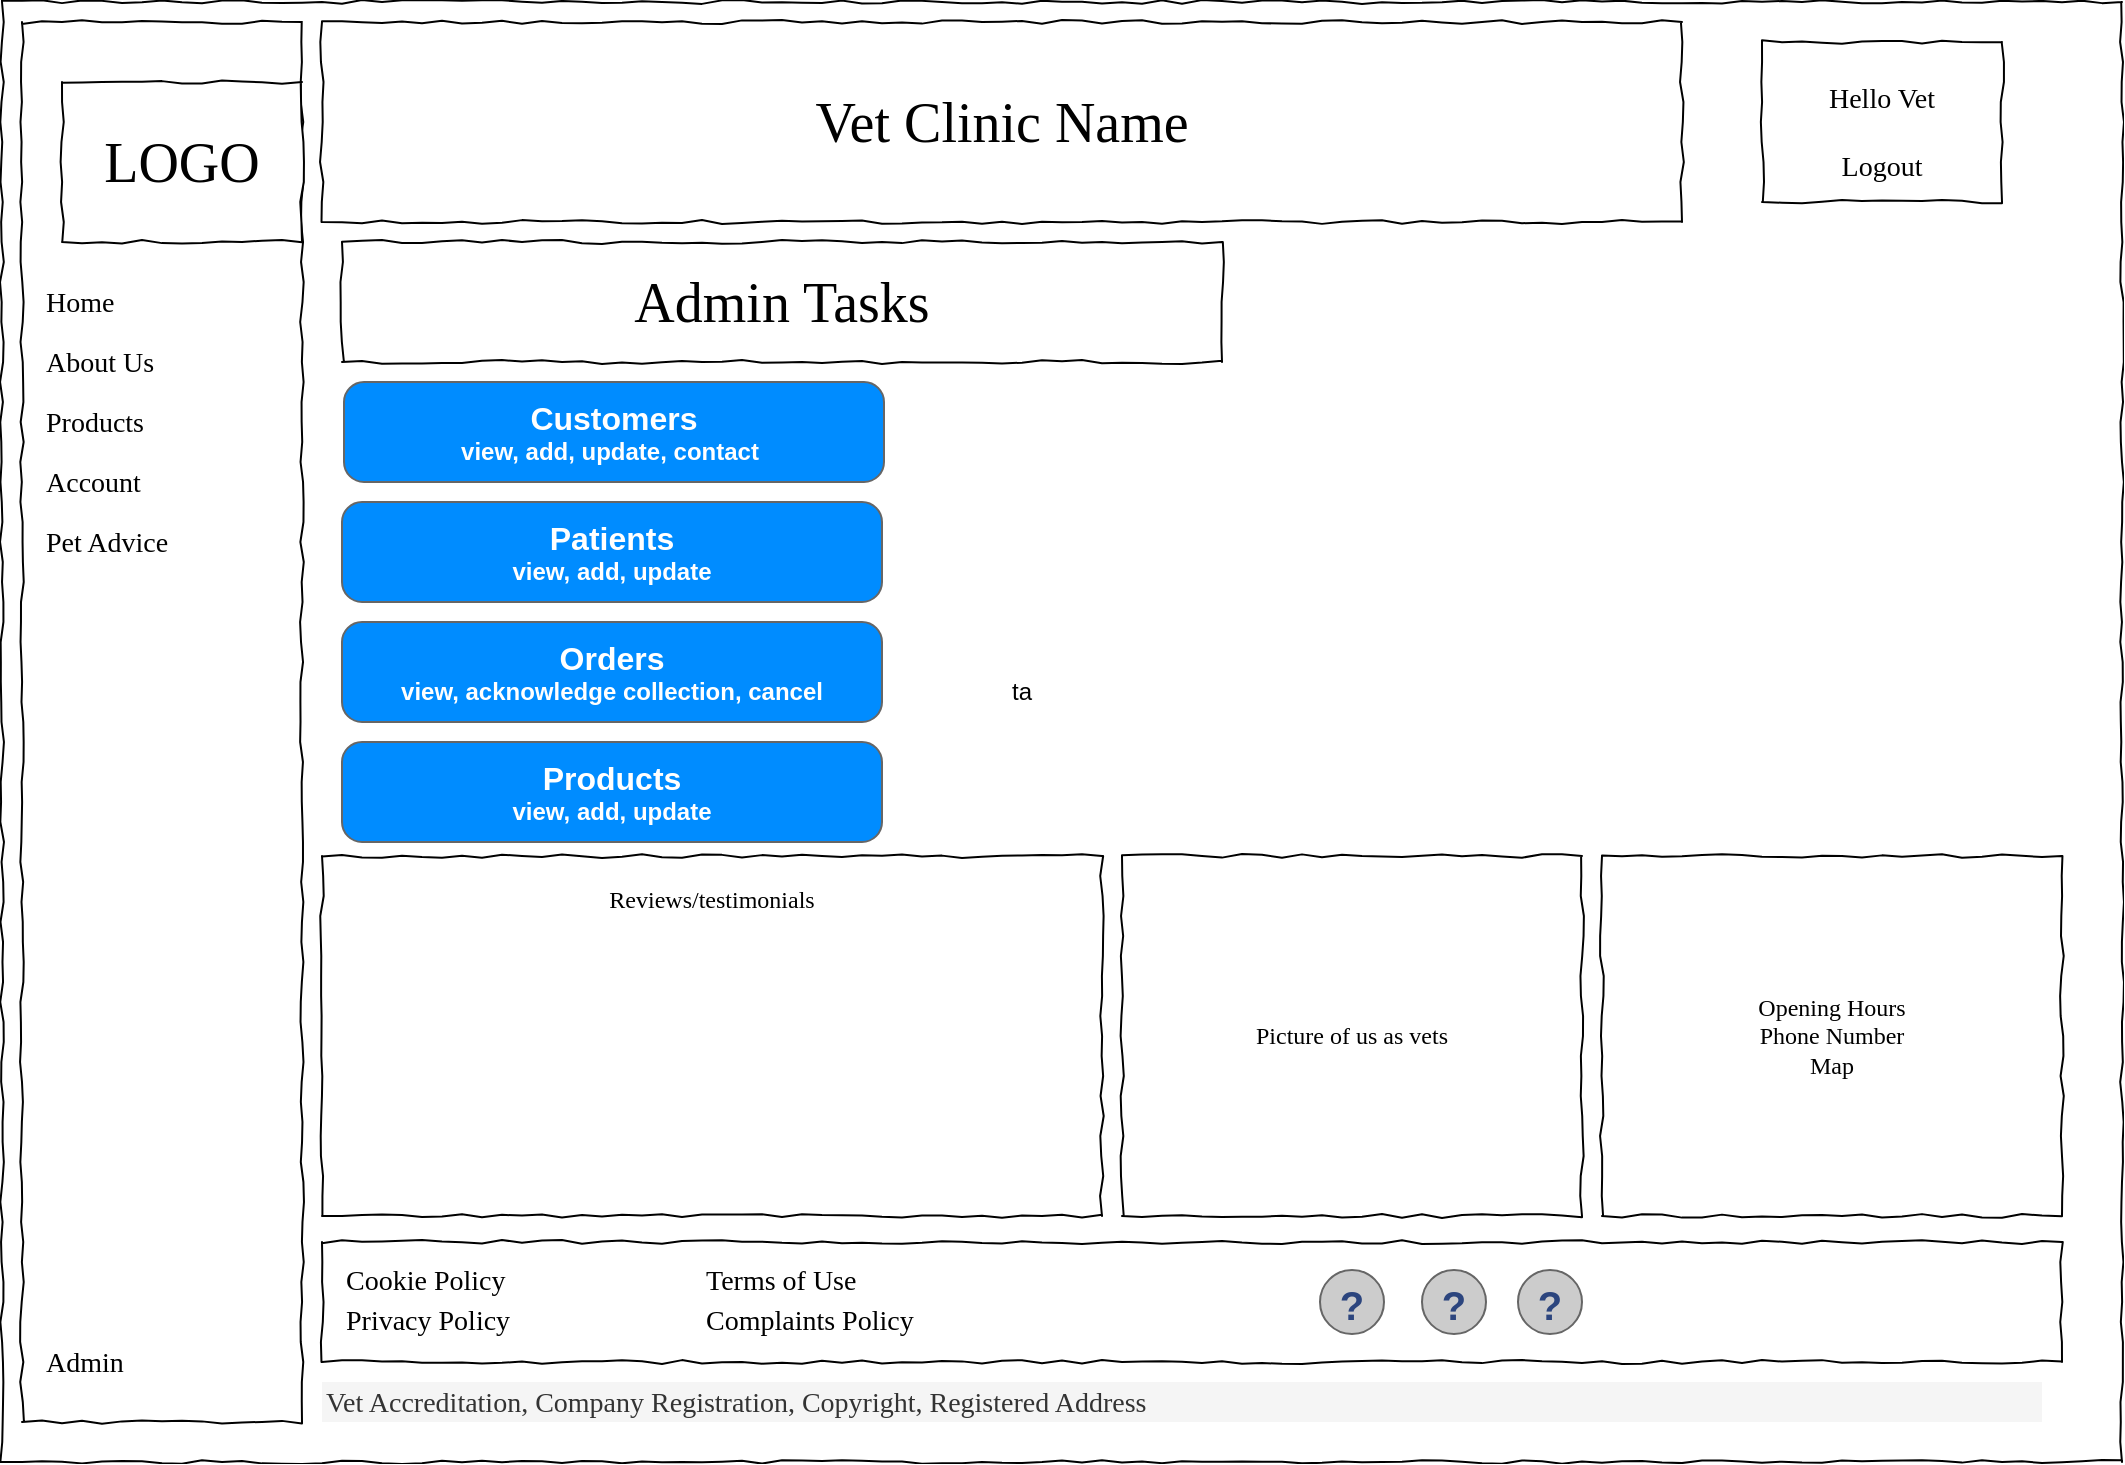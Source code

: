 <mxfile version="21.2.3" type="device">
  <diagram name="Page-1" id="03018318-947c-dd8e-b7a3-06fadd420f32">
    <mxGraphModel dx="1034" dy="700" grid="1" gridSize="10" guides="1" tooltips="1" connect="1" arrows="1" fold="1" page="1" pageScale="1" pageWidth="1100" pageHeight="850" background="none" math="0" shadow="0">
      <root>
        <mxCell id="0" />
        <mxCell id="1" parent="0" />
        <mxCell id="677b7b8949515195-1" value="" style="whiteSpace=wrap;html=1;rounded=0;shadow=0;labelBackgroundColor=none;strokeColor=#000000;strokeWidth=1;fillColor=none;fontFamily=Verdana;fontSize=12;fontColor=#000000;align=center;comic=1;" parent="1" vertex="1">
          <mxGeometry x="20" y="20" width="1060" height="730" as="geometry" />
        </mxCell>
        <mxCell id="677b7b8949515195-8" value="" style="whiteSpace=wrap;html=1;rounded=0;shadow=0;labelBackgroundColor=none;strokeWidth=1;fillColor=none;fontFamily=Verdana;fontSize=12;align=center;comic=1;" parent="1" vertex="1">
          <mxGeometry x="30" y="30" width="140" height="700" as="geometry" />
        </mxCell>
        <mxCell id="677b7b8949515195-15" value="Reviews/testimonials" style="whiteSpace=wrap;html=1;rounded=0;shadow=0;labelBackgroundColor=none;strokeWidth=1;fillColor=none;fontFamily=Verdana;fontSize=12;align=center;verticalAlign=top;spacing=10;comic=1;" parent="1" vertex="1">
          <mxGeometry x="180" y="447" width="390" height="180" as="geometry" />
        </mxCell>
        <mxCell id="677b7b8949515195-26" value="&lt;div&gt;Opening Hours&lt;/div&gt;&lt;div&gt;Phone Number&lt;/div&gt;&lt;div&gt;Map&lt;br&gt;&lt;/div&gt;" style="whiteSpace=wrap;html=1;rounded=0;shadow=0;labelBackgroundColor=none;strokeWidth=1;fillColor=none;fontFamily=Verdana;fontSize=12;align=center;comic=1;" parent="1" vertex="1">
          <mxGeometry x="820" y="447" width="230" height="180" as="geometry" />
        </mxCell>
        <mxCell id="qz_svecnsdqs3by7-r_0-2" value="Vet Clinic Name" style="whiteSpace=wrap;html=1;rounded=0;shadow=0;labelBackgroundColor=none;strokeWidth=1;fontFamily=Verdana;fontSize=28;align=center;comic=1;" parent="1" vertex="1">
          <mxGeometry x="180" y="30" width="680" height="100" as="geometry" />
        </mxCell>
        <mxCell id="qz_svecnsdqs3by7-r_0-7" value="Picture of us as vets" style="whiteSpace=wrap;html=1;rounded=0;shadow=0;labelBackgroundColor=none;strokeWidth=1;fillColor=none;fontFamily=Verdana;fontSize=12;align=center;comic=1;" parent="1" vertex="1">
          <mxGeometry x="580" y="447" width="230" height="180" as="geometry" />
        </mxCell>
        <mxCell id="qz_svecnsdqs3by7-r_0-8" value="" style="whiteSpace=wrap;html=1;rounded=0;shadow=0;labelBackgroundColor=none;strokeWidth=1;fontFamily=Verdana;fontSize=28;align=center;comic=1;" parent="1" vertex="1">
          <mxGeometry x="180" y="640" width="870" height="60" as="geometry" />
        </mxCell>
        <mxCell id="qz_svecnsdqs3by7-r_0-9" value="" style="verticalLabelPosition=bottom;shadow=0;dashed=0;align=center;html=1;verticalAlign=top;strokeWidth=1;shape=mxgraph.mockup.misc.help_icon;" parent="1" vertex="1">
          <mxGeometry x="730" y="654" width="32" height="32" as="geometry" />
        </mxCell>
        <mxCell id="qz_svecnsdqs3by7-r_0-10" value="" style="verticalLabelPosition=bottom;shadow=0;dashed=0;align=center;html=1;verticalAlign=top;strokeWidth=1;shape=mxgraph.mockup.misc.help_icon;" parent="1" vertex="1">
          <mxGeometry x="679" y="654" width="32" height="32" as="geometry" />
        </mxCell>
        <mxCell id="qz_svecnsdqs3by7-r_0-11" value="" style="verticalLabelPosition=bottom;shadow=0;dashed=0;align=center;html=1;verticalAlign=top;strokeWidth=1;shape=mxgraph.mockup.misc.help_icon;" parent="1" vertex="1">
          <mxGeometry x="778" y="654" width="32" height="32" as="geometry" />
        </mxCell>
        <mxCell id="qz_svecnsdqs3by7-r_0-12" value="Cookie Policy" style="text;html=1;points=[];align=left;verticalAlign=top;spacingTop=-4;fontSize=14;fontFamily=Verdana" parent="1" vertex="1">
          <mxGeometry x="190" y="649" width="100" height="20" as="geometry" />
        </mxCell>
        <mxCell id="qz_svecnsdqs3by7-r_0-13" value="Vet Accreditation, Company Registration, Copyright, Registered Address" style="text;html=1;points=[];align=left;verticalAlign=top;spacingTop=-4;fontSize=14;fontFamily=Verdana;fillColor=#f5f5f5;fontColor=#333333;strokeColor=none;" parent="1" vertex="1">
          <mxGeometry x="180" y="710" width="860" height="20" as="geometry" />
        </mxCell>
        <mxCell id="qz_svecnsdqs3by7-r_0-14" value="Privacy Policy" style="text;html=1;points=[];align=left;verticalAlign=top;spacingTop=-4;fontSize=14;fontFamily=Verdana" parent="1" vertex="1">
          <mxGeometry x="190" y="669" width="100" height="20" as="geometry" />
        </mxCell>
        <mxCell id="qz_svecnsdqs3by7-r_0-15" value="Terms of Use" style="text;html=1;points=[];align=left;verticalAlign=top;spacingTop=-4;fontSize=14;fontFamily=Verdana" parent="1" vertex="1">
          <mxGeometry x="370" y="649" width="100" height="20" as="geometry" />
        </mxCell>
        <mxCell id="qz_svecnsdqs3by7-r_0-16" value="Complaints Policy" style="text;html=1;points=[];align=left;verticalAlign=top;spacingTop=-4;fontSize=14;fontFamily=Verdana" parent="1" vertex="1">
          <mxGeometry x="370" y="669" width="100" height="20" as="geometry" />
        </mxCell>
        <mxCell id="qz_svecnsdqs3by7-r_0-17" value="&lt;div align=&quot;center&quot;&gt;&lt;font style=&quot;font-size: 14px;&quot;&gt;Hello Vet&lt;/font&gt;&lt;/div&gt;&lt;div align=&quot;center&quot;&gt;&lt;font style=&quot;font-size: 14px;&quot;&gt;Logout&lt;/font&gt;&lt;/div&gt;" style="whiteSpace=wrap;html=1;rounded=0;shadow=0;labelBackgroundColor=none;strokeWidth=1;fontFamily=Verdana;fontSize=28;align=center;comic=1;" parent="1" vertex="1">
          <mxGeometry x="900" y="40" width="120" height="80" as="geometry" />
        </mxCell>
        <mxCell id="qz_svecnsdqs3by7-r_0-18" value="Admin Tasks" style="whiteSpace=wrap;html=1;rounded=0;shadow=0;labelBackgroundColor=none;strokeWidth=1;fontFamily=Verdana;fontSize=28;align=center;comic=1;" parent="1" vertex="1">
          <mxGeometry x="190" y="140" width="440" height="60" as="geometry" />
        </mxCell>
        <mxCell id="qz_svecnsdqs3by7-r_0-19" value="Home" style="text;html=1;points=[];align=left;verticalAlign=top;spacingTop=-4;fontSize=14;fontFamily=Verdana" parent="1" vertex="1">
          <mxGeometry x="40" y="160" width="110" height="20" as="geometry" />
        </mxCell>
        <mxCell id="qz_svecnsdqs3by7-r_0-20" value="About Us" style="text;html=1;points=[];align=left;verticalAlign=top;spacingTop=-4;fontSize=14;fontFamily=Verdana" parent="1" vertex="1">
          <mxGeometry x="40" y="190" width="110" height="20" as="geometry" />
        </mxCell>
        <mxCell id="qz_svecnsdqs3by7-r_0-21" value="Products" style="text;html=1;points=[];align=left;verticalAlign=top;spacingTop=-4;fontSize=14;fontFamily=Verdana" parent="1" vertex="1">
          <mxGeometry x="40" y="220" width="110" height="20" as="geometry" />
        </mxCell>
        <mxCell id="qz_svecnsdqs3by7-r_0-22" value="Account" style="text;html=1;points=[];align=left;verticalAlign=top;spacingTop=-4;fontSize=14;fontFamily=Verdana" parent="1" vertex="1">
          <mxGeometry x="40" y="250" width="110" height="20" as="geometry" />
        </mxCell>
        <mxCell id="qz_svecnsdqs3by7-r_0-23" value="Pet Advice" style="text;html=1;points=[];align=left;verticalAlign=top;spacingTop=-4;fontSize=14;fontFamily=Verdana" parent="1" vertex="1">
          <mxGeometry x="40" y="280" width="110" height="20" as="geometry" />
        </mxCell>
        <mxCell id="qz_svecnsdqs3by7-r_0-25" value="Admin" style="text;html=1;points=[];align=left;verticalAlign=top;spacingTop=-4;fontSize=14;fontFamily=Verdana" parent="1" vertex="1">
          <mxGeometry x="40" y="690" width="110" height="20" as="geometry" />
        </mxCell>
        <mxCell id="fUc4yykez93ghkNxuhbC-1" value="LOGO" style="whiteSpace=wrap;html=1;rounded=0;shadow=0;labelBackgroundColor=none;strokeWidth=1;fontFamily=Verdana;fontSize=28;align=center;comic=1;" parent="1" vertex="1">
          <mxGeometry x="50" y="60" width="120" height="80" as="geometry" />
        </mxCell>
        <mxCell id="fUc4yykez93ghkNxuhbC-3" value="" style="strokeWidth=1;shadow=0;dashed=0;align=center;html=1;shape=mxgraph.mockup.buttons.multiButton;fillColor=#008cff;strokeColor=#666666;mainText=;subText=;" parent="1" vertex="1">
          <mxGeometry x="190" y="270" width="270" height="50" as="geometry" />
        </mxCell>
        <mxCell id="fUc4yykez93ghkNxuhbC-4" value="Patients" style="strokeWidth=1;shadow=0;dashed=0;align=center;html=1;shape=mxgraph.mockup.anchor;fontSize=16;fontColor=#ffffff;fontStyle=1;whiteSpace=wrap;" parent="fUc4yykez93ghkNxuhbC-3" vertex="1">
          <mxGeometry y="8" width="270" height="20" as="geometry" />
        </mxCell>
        <mxCell id="fUc4yykez93ghkNxuhbC-5" value="view, add, update" style="strokeWidth=1;shadow=0;dashed=0;align=center;html=1;shape=mxgraph.mockup.anchor;fontSize=12;fontColor=#ffffff;fontStyle=1;whiteSpace=wrap;" parent="fUc4yykez93ghkNxuhbC-3" vertex="1">
          <mxGeometry y="30" width="270" height="10" as="geometry" />
        </mxCell>
        <mxCell id="fUc4yykez93ghkNxuhbC-6" value="" style="strokeWidth=1;shadow=0;dashed=0;align=center;html=1;shape=mxgraph.mockup.buttons.multiButton;fillColor=#008cff;strokeColor=#666666;mainText=;subText=;" parent="1" vertex="1">
          <mxGeometry x="191" y="210" width="270" height="50" as="geometry" />
        </mxCell>
        <mxCell id="fUc4yykez93ghkNxuhbC-7" value="Customers" style="strokeWidth=1;shadow=0;dashed=0;align=center;html=1;shape=mxgraph.mockup.anchor;fontSize=16;fontColor=#ffffff;fontStyle=1;whiteSpace=wrap;" parent="fUc4yykez93ghkNxuhbC-6" vertex="1">
          <mxGeometry y="8" width="270" height="20" as="geometry" />
        </mxCell>
        <mxCell id="fUc4yykez93ghkNxuhbC-8" value="view, add, update, contact" style="strokeWidth=1;shadow=0;dashed=0;align=center;html=1;shape=mxgraph.mockup.anchor;fontSize=12;fontColor=#ffffff;fontStyle=1;whiteSpace=wrap;" parent="fUc4yykez93ghkNxuhbC-6" vertex="1">
          <mxGeometry x="-2" y="30" width="270" height="10" as="geometry" />
        </mxCell>
        <mxCell id="fUc4yykez93ghkNxuhbC-9" value="" style="strokeWidth=1;shadow=0;dashed=0;align=center;html=1;shape=mxgraph.mockup.buttons.multiButton;fillColor=#008cff;strokeColor=#666666;mainText=;subText=;" parent="1" vertex="1">
          <mxGeometry x="190" y="330" width="270" height="50" as="geometry" />
        </mxCell>
        <mxCell id="fUc4yykez93ghkNxuhbC-10" value="Orders" style="strokeWidth=1;shadow=0;dashed=0;align=center;html=1;shape=mxgraph.mockup.anchor;fontSize=16;fontColor=#ffffff;fontStyle=1;whiteSpace=wrap;" parent="fUc4yykez93ghkNxuhbC-9" vertex="1">
          <mxGeometry y="8" width="270" height="20" as="geometry" />
        </mxCell>
        <mxCell id="fUc4yykez93ghkNxuhbC-11" value="view, acknowledge collection, cancel" style="strokeWidth=1;shadow=0;dashed=0;align=center;html=1;shape=mxgraph.mockup.anchor;fontSize=12;fontColor=#ffffff;fontStyle=1;whiteSpace=wrap;" parent="fUc4yykez93ghkNxuhbC-9" vertex="1">
          <mxGeometry y="30" width="270" height="10" as="geometry" />
        </mxCell>
        <mxCell id="fUc4yykez93ghkNxuhbC-12" value="" style="strokeWidth=1;shadow=0;dashed=0;align=center;html=1;shape=mxgraph.mockup.buttons.multiButton;fillColor=#008cff;strokeColor=#666666;mainText=;subText=;" parent="1" vertex="1">
          <mxGeometry x="190" y="390" width="270" height="50" as="geometry" />
        </mxCell>
        <mxCell id="fUc4yykez93ghkNxuhbC-13" value="Products" style="strokeWidth=1;shadow=0;dashed=0;align=center;html=1;shape=mxgraph.mockup.anchor;fontSize=16;fontColor=#ffffff;fontStyle=1;whiteSpace=wrap;" parent="fUc4yykez93ghkNxuhbC-12" vertex="1">
          <mxGeometry y="8" width="270" height="20" as="geometry" />
        </mxCell>
        <mxCell id="fUc4yykez93ghkNxuhbC-14" value="view, add, update" style="strokeWidth=1;shadow=0;dashed=0;align=center;html=1;shape=mxgraph.mockup.anchor;fontSize=12;fontColor=#ffffff;fontStyle=1;whiteSpace=wrap;" parent="fUc4yykez93ghkNxuhbC-12" vertex="1">
          <mxGeometry y="30" width="270" height="10" as="geometry" />
        </mxCell>
        <mxCell id="xyLDzDQLnuri1o5zbI-7-1" value="ta" style="text;strokeColor=none;align=center;fillColor=none;html=1;verticalAlign=middle;whiteSpace=wrap;rounded=0;" vertex="1" parent="1">
          <mxGeometry x="500" y="350" width="60" height="30" as="geometry" />
        </mxCell>
      </root>
    </mxGraphModel>
  </diagram>
</mxfile>
